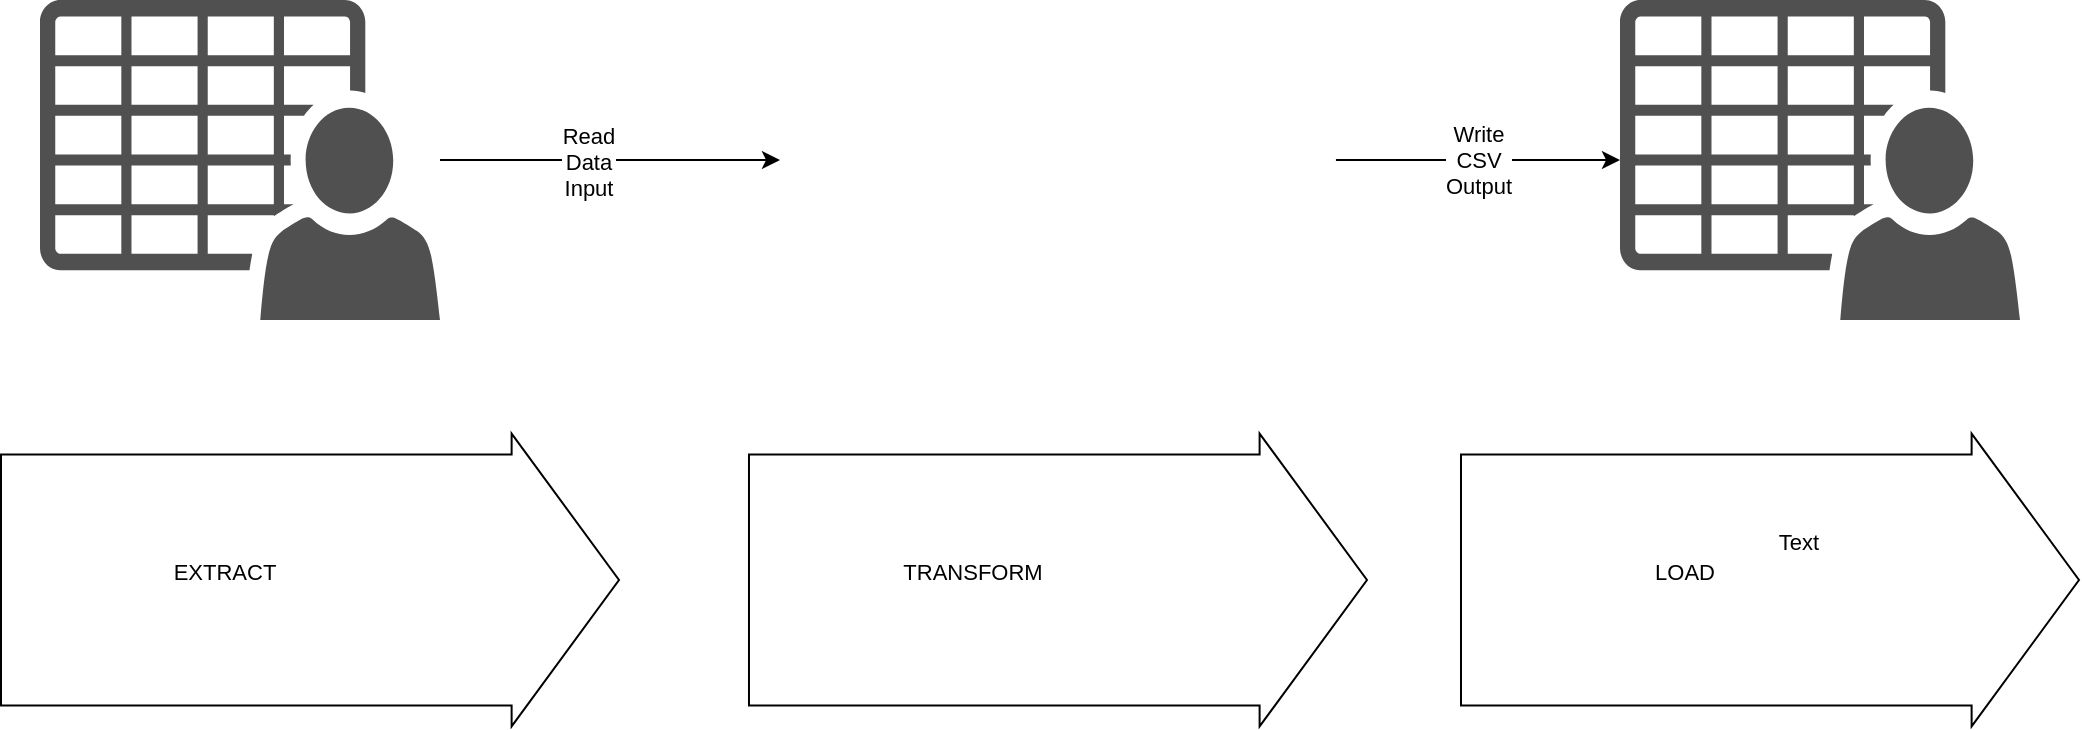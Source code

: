 <mxfile version="24.7.16">
  <diagram name="Page-1" id="gYWtFj8rXn-eV2xmv8V1">
    <mxGraphModel dx="2206" dy="1266" grid="1" gridSize="10" guides="1" tooltips="1" connect="1" arrows="1" fold="1" page="1" pageScale="1" pageWidth="850" pageHeight="1100" math="0" shadow="0">
      <root>
        <mxCell id="0" />
        <mxCell id="1" parent="0" />
        <mxCell id="6ke2kDxzbG-uKFPfa5P0-4" value="" style="edgeStyle=orthogonalEdgeStyle;rounded=0;orthogonalLoop=1;jettySize=auto;html=1;entryX=0;entryY=0.5;entryDx=0;entryDy=0;" edge="1" parent="1" source="6ke2kDxzbG-uKFPfa5P0-1" target="6ke2kDxzbG-uKFPfa5P0-2">
          <mxGeometry relative="1" as="geometry">
            <mxPoint x="630" y="300" as="targetPoint" />
          </mxGeometry>
        </mxCell>
        <mxCell id="6ke2kDxzbG-uKFPfa5P0-7" value="Read&lt;br&gt;Data&lt;br&gt;Input" style="edgeLabel;html=1;align=center;verticalAlign=middle;resizable=0;points=[];" vertex="1" connectable="0" parent="6ke2kDxzbG-uKFPfa5P0-4">
          <mxGeometry x="-0.137" y="-1" relative="1" as="geometry">
            <mxPoint as="offset" />
          </mxGeometry>
        </mxCell>
        <mxCell id="6ke2kDxzbG-uKFPfa5P0-1" value="" style="sketch=0;pointerEvents=1;shadow=0;dashed=0;html=1;strokeColor=none;fillColor=#505050;labelPosition=center;verticalLabelPosition=bottom;verticalAlign=top;outlineConnect=0;align=center;shape=mxgraph.office.users.csv_file;" vertex="1" parent="1">
          <mxGeometry x="310" y="220" width="200" height="160" as="geometry" />
        </mxCell>
        <mxCell id="6ke2kDxzbG-uKFPfa5P0-5" value="Write&lt;br&gt;&lt;div&gt;CSV&lt;br&gt;&lt;/div&gt;Output" style="edgeStyle=orthogonalEdgeStyle;rounded=0;orthogonalLoop=1;jettySize=auto;html=1;exitX=1;exitY=0.5;exitDx=0;exitDy=0;" edge="1" parent="1" source="6ke2kDxzbG-uKFPfa5P0-2" target="6ke2kDxzbG-uKFPfa5P0-6">
          <mxGeometry relative="1" as="geometry">
            <mxPoint x="1130" y="300" as="targetPoint" />
          </mxGeometry>
        </mxCell>
        <mxCell id="6ke2kDxzbG-uKFPfa5P0-2" value="" style="shape=image;verticalLabelPosition=bottom;labelBackgroundColor=default;verticalAlign=top;aspect=fixed;imageAspect=0;image=https://miro.medium.com/v2/resize:fit:1400/1*PeyTw85m3b3PQWLoN0UiiA.png;" vertex="1" parent="1">
          <mxGeometry x="680" y="249.16" width="277.97" height="101.69" as="geometry" />
        </mxCell>
        <mxCell id="6ke2kDxzbG-uKFPfa5P0-6" value="" style="sketch=0;pointerEvents=1;shadow=0;dashed=0;html=1;strokeColor=none;fillColor=#505050;labelPosition=center;verticalLabelPosition=bottom;verticalAlign=top;outlineConnect=0;align=center;shape=mxgraph.office.users.csv_file;" vertex="1" parent="1">
          <mxGeometry x="1100" y="220" width="200" height="160" as="geometry" />
        </mxCell>
        <mxCell id="6ke2kDxzbG-uKFPfa5P0-8" value="" style="shape=flexArrow;endArrow=classic;html=1;rounded=0;width=125.455;endSize=17.564;" edge="1" parent="1">
          <mxGeometry width="50" height="50" relative="1" as="geometry">
            <mxPoint x="290" y="510" as="sourcePoint" />
            <mxPoint x="600" y="510" as="targetPoint" />
          </mxGeometry>
        </mxCell>
        <mxCell id="6ke2kDxzbG-uKFPfa5P0-9" value="EXTRACT" style="edgeLabel;html=1;align=center;verticalAlign=middle;resizable=0;points=[];" vertex="1" connectable="0" parent="6ke2kDxzbG-uKFPfa5P0-8">
          <mxGeometry x="-0.279" y="4" relative="1" as="geometry">
            <mxPoint as="offset" />
          </mxGeometry>
        </mxCell>
        <mxCell id="6ke2kDxzbG-uKFPfa5P0-10" value="" style="shape=flexArrow;endArrow=classic;html=1;rounded=0;width=125.455;endSize=17.564;" edge="1" parent="1">
          <mxGeometry width="50" height="50" relative="1" as="geometry">
            <mxPoint x="663.99" y="510" as="sourcePoint" />
            <mxPoint x="973.99" y="510" as="targetPoint" />
          </mxGeometry>
        </mxCell>
        <mxCell id="6ke2kDxzbG-uKFPfa5P0-11" value="TRANSFORM" style="edgeLabel;html=1;align=center;verticalAlign=middle;resizable=0;points=[];" vertex="1" connectable="0" parent="6ke2kDxzbG-uKFPfa5P0-10">
          <mxGeometry x="-0.279" y="4" relative="1" as="geometry">
            <mxPoint as="offset" />
          </mxGeometry>
        </mxCell>
        <mxCell id="6ke2kDxzbG-uKFPfa5P0-12" value="" style="shape=flexArrow;endArrow=classic;html=1;rounded=0;width=125.455;endSize=17.564;" edge="1" parent="1">
          <mxGeometry width="50" height="50" relative="1" as="geometry">
            <mxPoint x="1020" y="510" as="sourcePoint" />
            <mxPoint x="1330" y="510" as="targetPoint" />
          </mxGeometry>
        </mxCell>
        <mxCell id="6ke2kDxzbG-uKFPfa5P0-13" value="LOAD" style="edgeLabel;html=1;align=center;verticalAlign=middle;resizable=0;points=[];" vertex="1" connectable="0" parent="6ke2kDxzbG-uKFPfa5P0-12">
          <mxGeometry x="-0.279" y="4" relative="1" as="geometry">
            <mxPoint as="offset" />
          </mxGeometry>
        </mxCell>
        <mxCell id="6ke2kDxzbG-uKFPfa5P0-14" value="Text" style="edgeLabel;html=1;align=center;verticalAlign=middle;resizable=0;points=[];" vertex="1" connectable="0" parent="6ke2kDxzbG-uKFPfa5P0-12">
          <mxGeometry x="0.086" y="19" relative="1" as="geometry">
            <mxPoint as="offset" />
          </mxGeometry>
        </mxCell>
      </root>
    </mxGraphModel>
  </diagram>
</mxfile>
